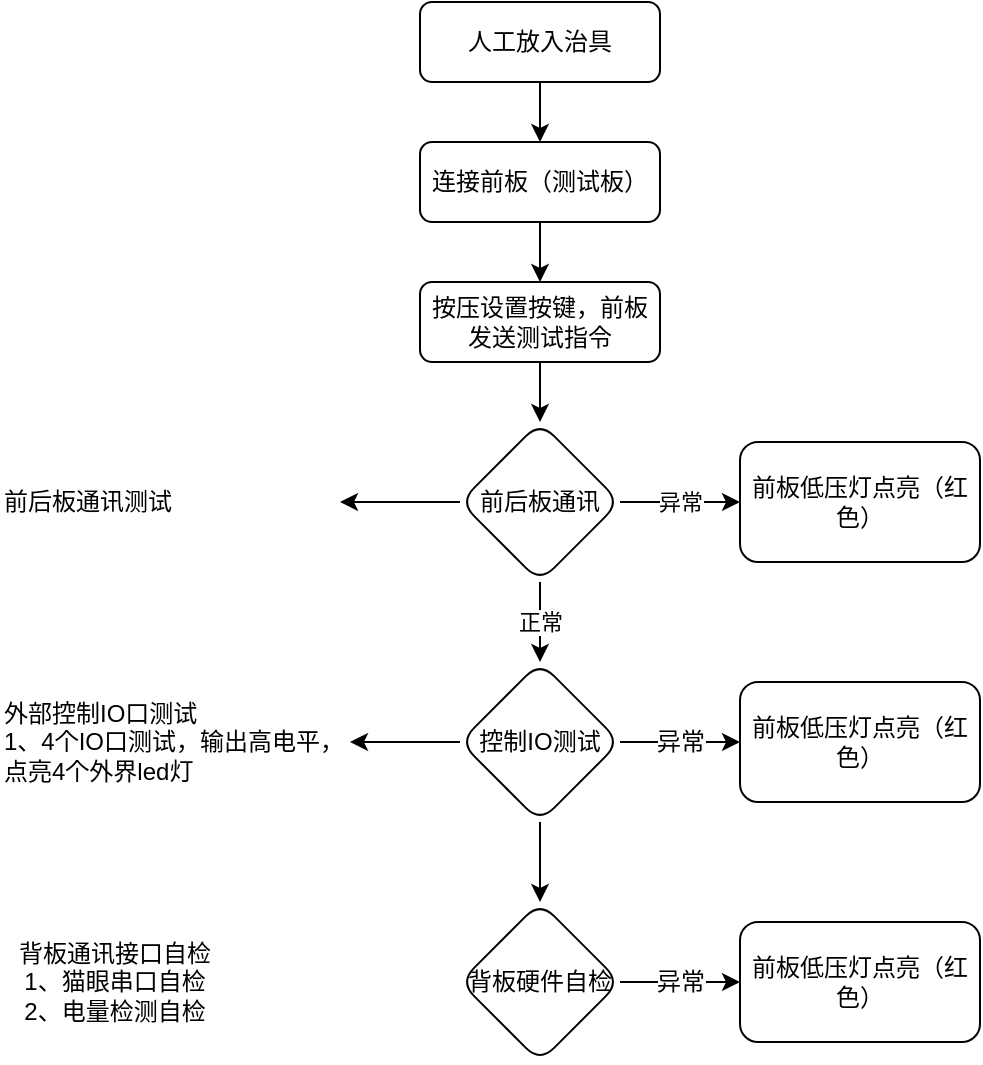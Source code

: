 <mxfile version="15.5.5" type="github">
  <diagram id="C5RBs43oDa-KdzZeNtuy" name="背板测试流程">
    <mxGraphModel dx="784" dy="482" grid="1" gridSize="10" guides="1" tooltips="1" connect="1" arrows="1" fold="1" page="1" pageScale="1" pageWidth="827" pageHeight="1169" math="0" shadow="0">
      <root>
        <mxCell id="WIyWlLk6GJQsqaUBKTNV-0" />
        <mxCell id="WIyWlLk6GJQsqaUBKTNV-1" parent="WIyWlLk6GJQsqaUBKTNV-0" />
        <mxCell id="U5By7kQHrwsn1RTSyT56-1" value="人工放入治具" style="rounded=1;whiteSpace=wrap;html=1;" vertex="1" parent="WIyWlLk6GJQsqaUBKTNV-1">
          <mxGeometry x="250" y="20" width="120" height="40" as="geometry" />
        </mxCell>
        <mxCell id="U5By7kQHrwsn1RTSyT56-2" value="" style="endArrow=classic;html=1;rounded=0;exitX=0.5;exitY=1;exitDx=0;exitDy=0;entryX=0.5;entryY=0;entryDx=0;entryDy=0;" edge="1" parent="WIyWlLk6GJQsqaUBKTNV-1" source="U5By7kQHrwsn1RTSyT56-1" target="U5By7kQHrwsn1RTSyT56-3">
          <mxGeometry width="50" height="50" relative="1" as="geometry">
            <mxPoint x="470" y="250" as="sourcePoint" />
            <mxPoint x="330" y="110" as="targetPoint" />
          </mxGeometry>
        </mxCell>
        <mxCell id="U5By7kQHrwsn1RTSyT56-6" value="" style="edgeStyle=orthogonalEdgeStyle;rounded=0;orthogonalLoop=1;jettySize=auto;html=1;" edge="1" parent="WIyWlLk6GJQsqaUBKTNV-1" source="U5By7kQHrwsn1RTSyT56-3" target="U5By7kQHrwsn1RTSyT56-5">
          <mxGeometry relative="1" as="geometry" />
        </mxCell>
        <mxCell id="U5By7kQHrwsn1RTSyT56-3" value="连接前板（测试板）" style="rounded=1;whiteSpace=wrap;html=1;" vertex="1" parent="WIyWlLk6GJQsqaUBKTNV-1">
          <mxGeometry x="250" y="90" width="120" height="40" as="geometry" />
        </mxCell>
        <mxCell id="U5By7kQHrwsn1RTSyT56-8" value="" style="edgeStyle=orthogonalEdgeStyle;rounded=0;orthogonalLoop=1;jettySize=auto;html=1;" edge="1" parent="WIyWlLk6GJQsqaUBKTNV-1" source="U5By7kQHrwsn1RTSyT56-5" target="U5By7kQHrwsn1RTSyT56-7">
          <mxGeometry relative="1" as="geometry">
            <Array as="points">
              <mxPoint x="310" y="230" />
              <mxPoint x="310" y="230" />
            </Array>
          </mxGeometry>
        </mxCell>
        <mxCell id="U5By7kQHrwsn1RTSyT56-5" value="按压设置按键，前板发送测试指令" style="whiteSpace=wrap;html=1;rounded=1;" vertex="1" parent="WIyWlLk6GJQsqaUBKTNV-1">
          <mxGeometry x="250" y="160" width="120" height="40" as="geometry" />
        </mxCell>
        <mxCell id="U5By7kQHrwsn1RTSyT56-10" value="异常" style="edgeStyle=orthogonalEdgeStyle;rounded=0;orthogonalLoop=1;jettySize=auto;html=1;" edge="1" parent="WIyWlLk6GJQsqaUBKTNV-1" source="U5By7kQHrwsn1RTSyT56-7" target="U5By7kQHrwsn1RTSyT56-9">
          <mxGeometry relative="1" as="geometry" />
        </mxCell>
        <mxCell id="U5By7kQHrwsn1RTSyT56-12" value="正常" style="edgeStyle=orthogonalEdgeStyle;rounded=0;orthogonalLoop=1;jettySize=auto;html=1;" edge="1" parent="WIyWlLk6GJQsqaUBKTNV-1" source="U5By7kQHrwsn1RTSyT56-7" target="U5By7kQHrwsn1RTSyT56-11">
          <mxGeometry relative="1" as="geometry" />
        </mxCell>
        <mxCell id="U5By7kQHrwsn1RTSyT56-16" value="" style="edgeStyle=orthogonalEdgeStyle;rounded=0;orthogonalLoop=1;jettySize=auto;html=1;fontSize=16;" edge="1" parent="WIyWlLk6GJQsqaUBKTNV-1" source="U5By7kQHrwsn1RTSyT56-7">
          <mxGeometry relative="1" as="geometry">
            <mxPoint x="210" y="270" as="targetPoint" />
          </mxGeometry>
        </mxCell>
        <mxCell id="U5By7kQHrwsn1RTSyT56-7" value="前后板通讯" style="rhombus;whiteSpace=wrap;html=1;rounded=1;" vertex="1" parent="WIyWlLk6GJQsqaUBKTNV-1">
          <mxGeometry x="270" y="230" width="80" height="80" as="geometry" />
        </mxCell>
        <mxCell id="U5By7kQHrwsn1RTSyT56-9" value="前板低压灯点亮（红色）" style="whiteSpace=wrap;html=1;rounded=1;" vertex="1" parent="WIyWlLk6GJQsqaUBKTNV-1">
          <mxGeometry x="410" y="240" width="120" height="60" as="geometry" />
        </mxCell>
        <mxCell id="U5By7kQHrwsn1RTSyT56-22" value="异常" style="edgeStyle=orthogonalEdgeStyle;rounded=0;orthogonalLoop=1;jettySize=auto;html=1;fontSize=12;" edge="1" parent="WIyWlLk6GJQsqaUBKTNV-1" source="U5By7kQHrwsn1RTSyT56-11" target="U5By7kQHrwsn1RTSyT56-19">
          <mxGeometry relative="1" as="geometry" />
        </mxCell>
        <mxCell id="U5By7kQHrwsn1RTSyT56-25" value="" style="edgeStyle=orthogonalEdgeStyle;rounded=0;orthogonalLoop=1;jettySize=auto;html=1;fontSize=12;" edge="1" parent="WIyWlLk6GJQsqaUBKTNV-1" source="U5By7kQHrwsn1RTSyT56-11" target="U5By7kQHrwsn1RTSyT56-23">
          <mxGeometry relative="1" as="geometry" />
        </mxCell>
        <mxCell id="U5By7kQHrwsn1RTSyT56-27" value="" style="edgeStyle=orthogonalEdgeStyle;rounded=0;orthogonalLoop=1;jettySize=auto;html=1;fontSize=12;" edge="1" parent="WIyWlLk6GJQsqaUBKTNV-1" source="U5By7kQHrwsn1RTSyT56-11" target="U5By7kQHrwsn1RTSyT56-26">
          <mxGeometry relative="1" as="geometry" />
        </mxCell>
        <mxCell id="U5By7kQHrwsn1RTSyT56-11" value="控制IO测试" style="rhombus;whiteSpace=wrap;html=1;rounded=1;" vertex="1" parent="WIyWlLk6GJQsqaUBKTNV-1">
          <mxGeometry x="270" y="350" width="80" height="80" as="geometry" />
        </mxCell>
        <mxCell id="U5By7kQHrwsn1RTSyT56-19" value="&lt;span&gt;前板低压灯点亮（红色）&lt;/span&gt;" style="whiteSpace=wrap;html=1;rounded=1;" vertex="1" parent="WIyWlLk6GJQsqaUBKTNV-1">
          <mxGeometry x="410" y="360" width="120" height="60" as="geometry" />
        </mxCell>
        <mxCell id="U5By7kQHrwsn1RTSyT56-23" value="外部控制IO口测试&lt;br&gt;1、4个IO口测试，输出高电平，点亮4个外界led灯" style="text;html=1;strokeColor=none;fillColor=none;align=left;verticalAlign=middle;whiteSpace=wrap;rounded=0;fontSize=12;" vertex="1" parent="WIyWlLk6GJQsqaUBKTNV-1">
          <mxGeometry x="40" y="362.5" width="175" height="55" as="geometry" />
        </mxCell>
        <mxCell id="U5By7kQHrwsn1RTSyT56-24" value="前后板通讯测试" style="text;html=1;strokeColor=none;fillColor=none;align=left;verticalAlign=middle;whiteSpace=wrap;rounded=0;fontSize=12;" vertex="1" parent="WIyWlLk6GJQsqaUBKTNV-1">
          <mxGeometry x="40" y="247.5" width="170" height="45" as="geometry" />
        </mxCell>
        <mxCell id="U5By7kQHrwsn1RTSyT56-29" value="异常" style="edgeStyle=orthogonalEdgeStyle;rounded=0;orthogonalLoop=1;jettySize=auto;html=1;fontSize=12;" edge="1" parent="WIyWlLk6GJQsqaUBKTNV-1" source="U5By7kQHrwsn1RTSyT56-26" target="U5By7kQHrwsn1RTSyT56-28">
          <mxGeometry relative="1" as="geometry" />
        </mxCell>
        <mxCell id="U5By7kQHrwsn1RTSyT56-26" value="背板硬件自检" style="rhombus;whiteSpace=wrap;html=1;rounded=1;" vertex="1" parent="WIyWlLk6GJQsqaUBKTNV-1">
          <mxGeometry x="270" y="470" width="80" height="80" as="geometry" />
        </mxCell>
        <mxCell id="U5By7kQHrwsn1RTSyT56-28" value="&lt;span&gt;前板低压灯点亮（红色）&lt;/span&gt;" style="whiteSpace=wrap;html=1;rounded=1;" vertex="1" parent="WIyWlLk6GJQsqaUBKTNV-1">
          <mxGeometry x="410" y="480" width="120" height="60" as="geometry" />
        </mxCell>
        <mxCell id="U5By7kQHrwsn1RTSyT56-30" value="背板通讯接口自检&lt;br&gt;1、猫眼串口自检&lt;br&gt;2、电量检测自检" style="text;html=1;strokeColor=none;fillColor=none;align=center;verticalAlign=middle;whiteSpace=wrap;rounded=0;fontSize=12;" vertex="1" parent="WIyWlLk6GJQsqaUBKTNV-1">
          <mxGeometry x="40" y="495" width="115" height="30" as="geometry" />
        </mxCell>
      </root>
    </mxGraphModel>
  </diagram>
</mxfile>
